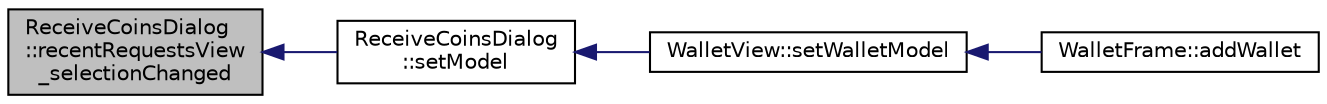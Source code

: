 digraph "ReceiveCoinsDialog::recentRequestsView_selectionChanged"
{
  edge [fontname="Helvetica",fontsize="10",labelfontname="Helvetica",labelfontsize="10"];
  node [fontname="Helvetica",fontsize="10",shape=record];
  rankdir="LR";
  Node327 [label="ReceiveCoinsDialog\l::recentRequestsView\l_selectionChanged",height=0.2,width=0.4,color="black", fillcolor="grey75", style="filled", fontcolor="black"];
  Node327 -> Node328 [dir="back",color="midnightblue",fontsize="10",style="solid",fontname="Helvetica"];
  Node328 [label="ReceiveCoinsDialog\l::setModel",height=0.2,width=0.4,color="black", fillcolor="white", style="filled",URL="$class_receive_coins_dialog.html#a856e5bbe280d792004e97e703f42c7f8"];
  Node328 -> Node329 [dir="back",color="midnightblue",fontsize="10",style="solid",fontname="Helvetica"];
  Node329 [label="WalletView::setWalletModel",height=0.2,width=0.4,color="black", fillcolor="white", style="filled",URL="$class_wallet_view.html#a0a37ff693a4f9c1e5ddc23f9cd3913be",tooltip="Set the wallet model. "];
  Node329 -> Node330 [dir="back",color="midnightblue",fontsize="10",style="solid",fontname="Helvetica"];
  Node330 [label="WalletFrame::addWallet",height=0.2,width=0.4,color="black", fillcolor="white", style="filled",URL="$class_wallet_frame.html#aa199c3f27654199d84c365cf86167d86"];
}
